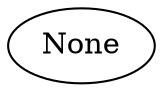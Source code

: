 digraph grid {layout=dot
 labelloc = "t"edge [weight=1000 style=dashed color=dimgrey]
rankdir="LR"
"None"
}